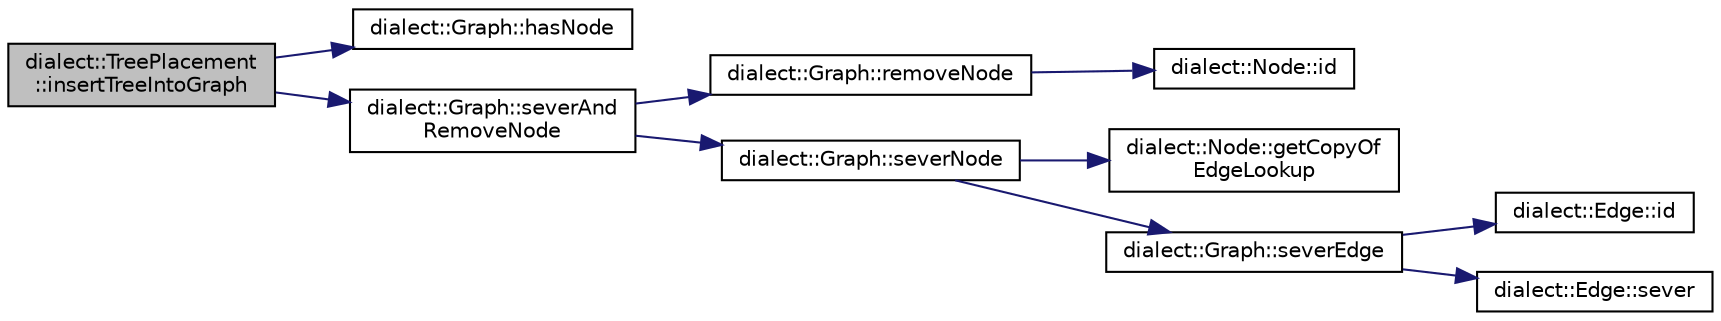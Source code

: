 digraph "dialect::TreePlacement::insertTreeIntoGraph"
{
  edge [fontname="Helvetica",fontsize="10",labelfontname="Helvetica",labelfontsize="10"];
  node [fontname="Helvetica",fontsize="10",shape=record];
  rankdir="LR";
  Node8 [label="dialect::TreePlacement\l::insertTreeIntoGraph",height=0.2,width=0.4,color="black", fillcolor="grey75", style="filled", fontcolor="black"];
  Node8 -> Node9 [color="midnightblue",fontsize="10",style="solid",fontname="Helvetica"];
  Node9 [label="dialect::Graph::hasNode",height=0.2,width=0.4,color="black", fillcolor="white", style="filled",URL="$classdialect_1_1Graph.html#ab10f09a0bead32e2a5640b2c5a001756",tooltip="Say whether this Graph has a Node of the given ID. "];
  Node8 -> Node10 [color="midnightblue",fontsize="10",style="solid",fontname="Helvetica"];
  Node10 [label="dialect::Graph::severAnd\lRemoveNode",height=0.2,width=0.4,color="black", fillcolor="white", style="filled",URL="$classdialect_1_1Graph.html#af5f64abbe433f0f7f18d1e961964b788",tooltip="Convenience method to completely remove a Node from the Graph. "];
  Node10 -> Node11 [color="midnightblue",fontsize="10",style="solid",fontname="Helvetica"];
  Node11 [label="dialect::Graph::removeNode",height=0.2,width=0.4,color="black", fillcolor="white", style="filled",URL="$classdialect_1_1Graph.html#ad628292a7693e69b4aa4039da6ef6de7",tooltip="Remove a Node from this Graph. "];
  Node11 -> Node12 [color="midnightblue",fontsize="10",style="solid",fontname="Helvetica"];
  Node12 [label="dialect::Node::id",height=0.2,width=0.4,color="black", fillcolor="white", style="filled",URL="$classdialect_1_1Node.html#acb8fa33367258d03f0689976e679b59d",tooltip="Access the unique ID of a given instance. "];
  Node10 -> Node13 [color="midnightblue",fontsize="10",style="solid",fontname="Helvetica"];
  Node13 [label="dialect::Graph::severNode",height=0.2,width=0.4,color="black", fillcolor="white", style="filled",URL="$classdialect_1_1Graph.html#af95f569fde7738dae6ccd67988d480f2",tooltip="Sever all the Edges incident to a Node in this Graph. "];
  Node13 -> Node14 [color="midnightblue",fontsize="10",style="solid",fontname="Helvetica"];
  Node14 [label="dialect::Node::getCopyOf\lEdgeLookup",height=0.2,width=0.4,color="black", fillcolor="white", style="filled",URL="$classdialect_1_1Node.html#a934864cbe35d005008f0afc7880241a9",tooltip="Get a copy of this Node&#39;s lookup map for Edges by their ID. "];
  Node13 -> Node15 [color="midnightblue",fontsize="10",style="solid",fontname="Helvetica"];
  Node15 [label="dialect::Graph::severEdge",height=0.2,width=0.4,color="black", fillcolor="white", style="filled",URL="$classdialect_1_1Graph.html#a86f8762c5ddfdad4c934285da5bd4933",tooltip="Sever an Edge in this Graph. "];
  Node15 -> Node16 [color="midnightblue",fontsize="10",style="solid",fontname="Helvetica"];
  Node16 [label="dialect::Edge::id",height=0.2,width=0.4,color="black", fillcolor="white", style="filled",URL="$classdialect_1_1Edge.html#ab3e603f70b854af7f69b12bcb7a06de4",tooltip="Access the unique ID of this instance. "];
  Node15 -> Node17 [color="midnightblue",fontsize="10",style="solid",fontname="Helvetica"];
  Node17 [label="dialect::Edge::sever",height=0.2,width=0.4,color="black", fillcolor="white", style="filled",URL="$classdialect_1_1Edge.html#a04fbe3f536a380fc6d70bcb09728ca08",tooltip="\"Sever\" this Edge, i.e. remove it from the Nodes to which it is attached. "];
}
